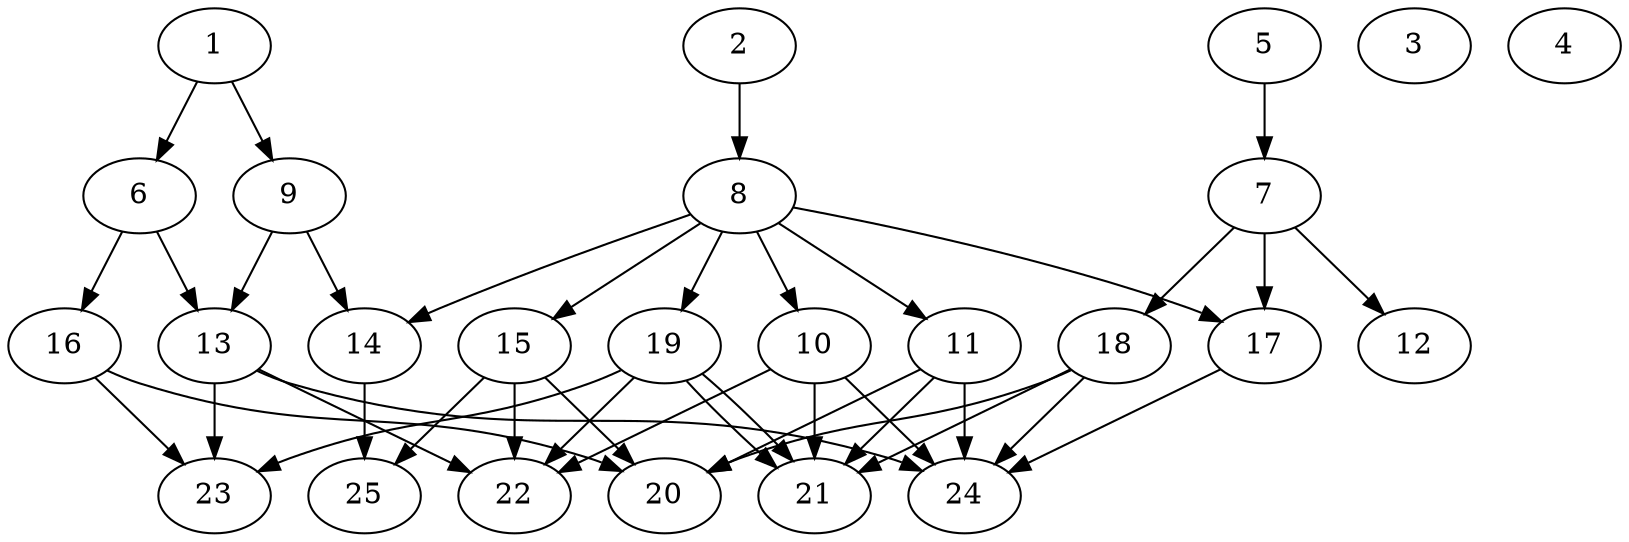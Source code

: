 // DAG automatically generated by daggen at Thu Oct  3 14:00:39 2019
// ./daggen --dot -n 25 --ccr 0.5 --fat 0.7 --regular 0.5 --density 0.6 --mindata 5242880 --maxdata 52428800 
digraph G {
  1 [size="91500544", alpha="0.07", expect_size="45750272"] 
  1 -> 6 [size ="45750272"]
  1 -> 9 [size ="45750272"]
  2 [size="99670016", alpha="0.08", expect_size="49835008"] 
  2 -> 8 [size ="49835008"]
  3 [size="82493440", alpha="0.14", expect_size="41246720"] 
  4 [size="77625344", alpha="0.20", expect_size="38812672"] 
  5 [size="91635712", alpha="0.12", expect_size="45817856"] 
  5 -> 7 [size ="45817856"]
  6 [size="83083264", alpha="0.04", expect_size="41541632"] 
  6 -> 13 [size ="41541632"]
  6 -> 16 [size ="41541632"]
  7 [size="39987200", alpha="0.05", expect_size="19993600"] 
  7 -> 12 [size ="19993600"]
  7 -> 17 [size ="19993600"]
  7 -> 18 [size ="19993600"]
  8 [size="73236480", alpha="0.15", expect_size="36618240"] 
  8 -> 10 [size ="36618240"]
  8 -> 11 [size ="36618240"]
  8 -> 14 [size ="36618240"]
  8 -> 15 [size ="36618240"]
  8 -> 17 [size ="36618240"]
  8 -> 19 [size ="36618240"]
  9 [size="103813120", alpha="0.12", expect_size="51906560"] 
  9 -> 13 [size ="51906560"]
  9 -> 14 [size ="51906560"]
  10 [size="16986112", alpha="0.05", expect_size="8493056"] 
  10 -> 21 [size ="8493056"]
  10 -> 22 [size ="8493056"]
  10 -> 24 [size ="8493056"]
  11 [size="61290496", alpha="0.03", expect_size="30645248"] 
  11 -> 20 [size ="30645248"]
  11 -> 21 [size ="30645248"]
  11 -> 24 [size ="30645248"]
  12 [size="95483904", alpha="0.09", expect_size="47741952"] 
  13 [size="40787968", alpha="0.19", expect_size="20393984"] 
  13 -> 22 [size ="20393984"]
  13 -> 23 [size ="20393984"]
  13 -> 24 [size ="20393984"]
  14 [size="11565056", alpha="0.18", expect_size="5782528"] 
  14 -> 25 [size ="5782528"]
  15 [size="10729472", alpha="0.11", expect_size="5364736"] 
  15 -> 20 [size ="5364736"]
  15 -> 22 [size ="5364736"]
  15 -> 25 [size ="5364736"]
  16 [size="68478976", alpha="0.09", expect_size="34239488"] 
  16 -> 20 [size ="34239488"]
  16 -> 23 [size ="34239488"]
  17 [size="86022144", alpha="0.08", expect_size="43011072"] 
  17 -> 24 [size ="43011072"]
  18 [size="15271936", alpha="0.16", expect_size="7635968"] 
  18 -> 20 [size ="7635968"]
  18 -> 21 [size ="7635968"]
  18 -> 24 [size ="7635968"]
  19 [size="87015424", alpha="0.10", expect_size="43507712"] 
  19 -> 21 [size ="43507712"]
  19 -> 21 [size ="43507712"]
  19 -> 22 [size ="43507712"]
  19 -> 23 [size ="43507712"]
  20 [size="50739200", alpha="0.04", expect_size="25369600"] 
  21 [size="75042816", alpha="0.16", expect_size="37521408"] 
  22 [size="88922112", alpha="0.07", expect_size="44461056"] 
  23 [size="35670016", alpha="0.13", expect_size="17835008"] 
  24 [size="29884416", alpha="0.13", expect_size="14942208"] 
  25 [size="22650880", alpha="0.10", expect_size="11325440"] 
}
